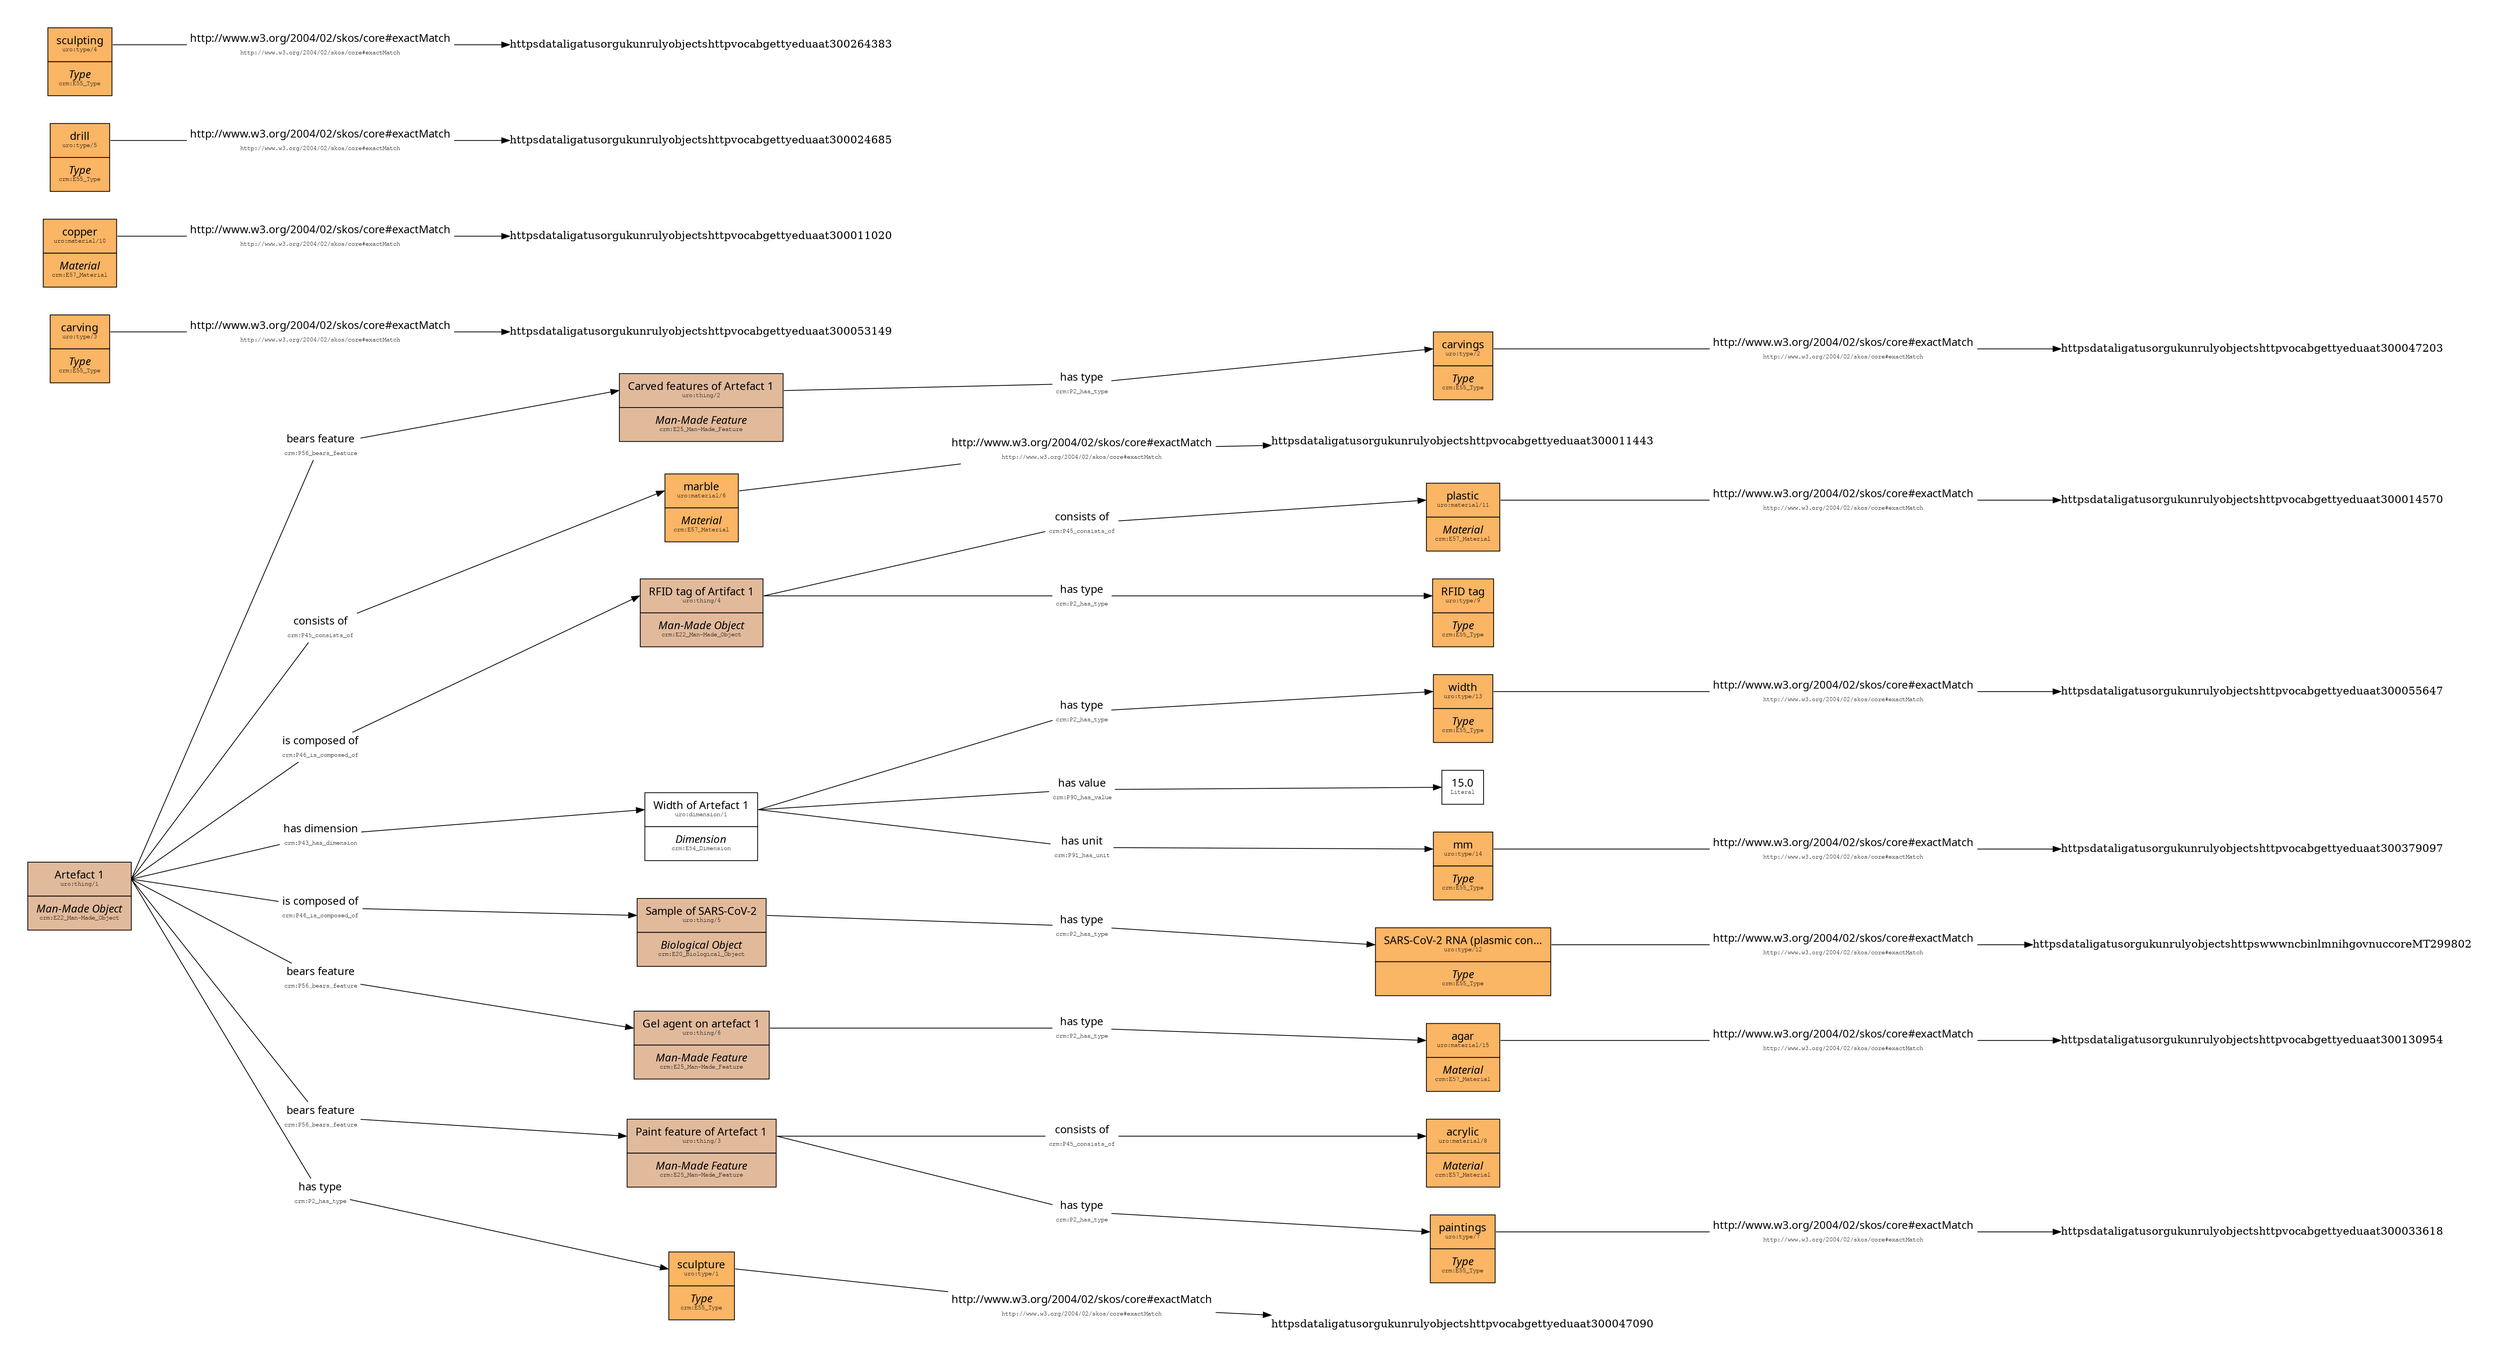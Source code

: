 // Unruly objects graph
digraph {
	nodesep=0.5 pad=0.5 rankdir=LR ranksep=1 splines=line
	node [margin=0 penwidth=3.0 shape=none]
	httpsdataligatusorgukunrulyobjectstype13 [label=<<TABLE BORDER="0" CELLBORDER="1" CELLSPACING="0">                    <TR><TD PORT="instance" CELLPADDING="10" bgcolor="#FAB565"><FONT FACE="Ubuntu">width</FONT><BR /><FONT FACE="FreeMono" POINT-SIZE="8">uro:type/13</FONT></TD></TR>                    <TR><TD PORT="class" CELLPADDING="10" bgcolor="#FAB565"><FONT FACE="Ubuntu"><I>Type</I></FONT><BR /><FONT FACE="FreeMono" POINT-SIZE="8">crm:E55_Type</FONT></TD></TR>                    </TABLE>>]
	"httpsdataligatusorgukunrulyobjectstype3httpwwww3org200402skoscore#exactMatchhttpsdataligatusorgukunrulyobjectshttpvocabgettyeduaat300053149" [label=<<TABLE BORDER="0" CELLBORDER="0"><TR><TD BGCOLOR = "white"><FONT FACE="Ubuntu">http://www.w3.org/2004/02/skos/core#exactMatch</FONT></TD></TR><TR><TD BGCOLOR = "white"><FONT FACE="FreeMono" POINT-SIZE="8">http://www.w3.org/2004/02/skos/core#exactMatch</FONT></TD></TR></TABLE>>]
	httpsdataligatusorgukunrulyobjectstype3:instance:e -> "httpsdataligatusorgukunrulyobjectstype3httpwwww3org200402skoscore#exactMatchhttpsdataligatusorgukunrulyobjectshttpvocabgettyeduaat300053149" [arrowhead=none]
	"httpsdataligatusorgukunrulyobjectstype3httpwwww3org200402skoscore#exactMatchhttpsdataligatusorgukunrulyobjectshttpvocabgettyeduaat300053149" -> httpsdataligatusorgukunrulyobjectshttpvocabgettyeduaat300053149:instance:w
	httpsdataligatusorgukunrulyobjectstype7 [label=<<TABLE BORDER="0" CELLBORDER="1" CELLSPACING="0">                    <TR><TD PORT="instance" CELLPADDING="10" bgcolor="#FAB565"><FONT FACE="Ubuntu">paintings</FONT><BR /><FONT FACE="FreeMono" POINT-SIZE="8">uro:type/7</FONT></TD></TR>                    <TR><TD PORT="class" CELLPADDING="10" bgcolor="#FAB565"><FONT FACE="Ubuntu"><I>Type</I></FONT><BR /><FONT FACE="FreeMono" POINT-SIZE="8">crm:E55_Type</FONT></TD></TR>                    </TABLE>>]
	"httpsdataligatusorgukunrulyobjectstype14httpwwww3org200402skoscore#exactMatchhttpsdataligatusorgukunrulyobjectshttpvocabgettyeduaat300379097" [label=<<TABLE BORDER="0" CELLBORDER="0"><TR><TD BGCOLOR = "white"><FONT FACE="Ubuntu">http://www.w3.org/2004/02/skos/core#exactMatch</FONT></TD></TR><TR><TD BGCOLOR = "white"><FONT FACE="FreeMono" POINT-SIZE="8">http://www.w3.org/2004/02/skos/core#exactMatch</FONT></TD></TR></TABLE>>]
	httpsdataligatusorgukunrulyobjectstype14:instance:e -> "httpsdataligatusorgukunrulyobjectstype14httpwwww3org200402skoscore#exactMatchhttpsdataligatusorgukunrulyobjectshttpvocabgettyeduaat300379097" [arrowhead=none]
	"httpsdataligatusorgukunrulyobjectstype14httpwwww3org200402skoscore#exactMatchhttpsdataligatusorgukunrulyobjectshttpvocabgettyeduaat300379097" -> httpsdataligatusorgukunrulyobjectshttpvocabgettyeduaat300379097:instance:w
	httpsdataligatusorgukunrulyobjectsthing4 [label=<<TABLE BORDER="0" CELLBORDER="1" CELLSPACING="0">                    <TR><TD PORT="instance" CELLPADDING="10" bgcolor="#E1BA9C"><FONT FACE="Ubuntu">RFID tag of Artifact 1</FONT><BR /><FONT FACE="FreeMono" POINT-SIZE="8">uro:thing/4</FONT></TD></TR>                    <TR><TD PORT="class" CELLPADDING="10" bgcolor="#E1BA9C"><FONT FACE="Ubuntu"><I>Man-Made Object</I></FONT><BR /><FONT FACE="FreeMono" POINT-SIZE="8">crm:E22_Man-Made_Object</FONT></TD></TR>                    </TABLE>>]
	httpsdataligatusorgukunrulyobjectstype14 [label=<<TABLE BORDER="0" CELLBORDER="1" CELLSPACING="0">                    <TR><TD PORT="instance" CELLPADDING="10" bgcolor="#FAB565"><FONT FACE="Ubuntu">mm</FONT><BR /><FONT FACE="FreeMono" POINT-SIZE="8">uro:type/14</FONT></TD></TR>                    <TR><TD PORT="class" CELLPADDING="10" bgcolor="#FAB565"><FONT FACE="Ubuntu"><I>Type</I></FONT><BR /><FONT FACE="FreeMono" POINT-SIZE="8">crm:E55_Type</FONT></TD></TR>                    </TABLE>>]
	httpsdataligatusorgukunrulyobjectsdimension1httpwwwcidoccrmorgcidoccrmP2_has_typehttpsdataligatusorgukunrulyobjectstype13 [label=<<TABLE BORDER="0" CELLBORDER="0"><TR><TD BGCOLOR = "white"><FONT FACE="Ubuntu">has type</FONT></TD></TR><TR><TD BGCOLOR = "white"><FONT FACE="FreeMono" POINT-SIZE="8">crm:P2_has_type</FONT></TD></TR></TABLE>>]
	httpsdataligatusorgukunrulyobjectsdimension1:instance:e -> httpsdataligatusorgukunrulyobjectsdimension1httpwwwcidoccrmorgcidoccrmP2_has_typehttpsdataligatusorgukunrulyobjectstype13 [arrowhead=none]
	httpsdataligatusorgukunrulyobjectsdimension1httpwwwcidoccrmorgcidoccrmP2_has_typehttpsdataligatusorgukunrulyobjectstype13 -> httpsdataligatusorgukunrulyobjectstype13:instance:w
	"httpsdataligatusorgukunrulyobjectsmaterial10httpwwww3org200402skoscore#exactMatchhttpsdataligatusorgukunrulyobjectshttpvocabgettyeduaat300011020" [label=<<TABLE BORDER="0" CELLBORDER="0"><TR><TD BGCOLOR = "white"><FONT FACE="Ubuntu">http://www.w3.org/2004/02/skos/core#exactMatch</FONT></TD></TR><TR><TD BGCOLOR = "white"><FONT FACE="FreeMono" POINT-SIZE="8">http://www.w3.org/2004/02/skos/core#exactMatch</FONT></TD></TR></TABLE>>]
	httpsdataligatusorgukunrulyobjectsmaterial10:instance:e -> "httpsdataligatusorgukunrulyobjectsmaterial10httpwwww3org200402skoscore#exactMatchhttpsdataligatusorgukunrulyobjectshttpvocabgettyeduaat300011020" [arrowhead=none]
	"httpsdataligatusorgukunrulyobjectsmaterial10httpwwww3org200402skoscore#exactMatchhttpsdataligatusorgukunrulyobjectshttpvocabgettyeduaat300011020" -> httpsdataligatusorgukunrulyobjectshttpvocabgettyeduaat300011020:instance:w
	httpsdataligatusorgukunrulyobjectstype2 [label=<<TABLE BORDER="0" CELLBORDER="1" CELLSPACING="0">                    <TR><TD PORT="instance" CELLPADDING="10" bgcolor="#FAB565"><FONT FACE="Ubuntu">carvings</FONT><BR /><FONT FACE="FreeMono" POINT-SIZE="8">uro:type/2</FONT></TD></TR>                    <TR><TD PORT="class" CELLPADDING="10" bgcolor="#FAB565"><FONT FACE="Ubuntu"><I>Type</I></FONT><BR /><FONT FACE="FreeMono" POINT-SIZE="8">crm:E55_Type</FONT></TD></TR>                    </TABLE>>]
	"httpsdataligatusorgukunrulyobjectstype7httpwwww3org200402skoscore#exactMatchhttpsdataligatusorgukunrulyobjectshttpvocabgettyeduaat300033618" [label=<<TABLE BORDER="0" CELLBORDER="0"><TR><TD BGCOLOR = "white"><FONT FACE="Ubuntu">http://www.w3.org/2004/02/skos/core#exactMatch</FONT></TD></TR><TR><TD BGCOLOR = "white"><FONT FACE="FreeMono" POINT-SIZE="8">http://www.w3.org/2004/02/skos/core#exactMatch</FONT></TD></TR></TABLE>>]
	httpsdataligatusorgukunrulyobjectstype7:instance:e -> "httpsdataligatusorgukunrulyobjectstype7httpwwww3org200402skoscore#exactMatchhttpsdataligatusorgukunrulyobjectshttpvocabgettyeduaat300033618" [arrowhead=none]
	"httpsdataligatusorgukunrulyobjectstype7httpwwww3org200402skoscore#exactMatchhttpsdataligatusorgukunrulyobjectshttpvocabgettyeduaat300033618" -> httpsdataligatusorgukunrulyobjectshttpvocabgettyeduaat300033618:instance:w
	httpsdataligatusorgukunrulyobjectsmaterial8 [label=<<TABLE BORDER="0" CELLBORDER="1" CELLSPACING="0">                    <TR><TD PORT="instance" CELLPADDING="10" bgcolor="#FAB565"><FONT FACE="Ubuntu">acrylic</FONT><BR /><FONT FACE="FreeMono" POINT-SIZE="8">uro:material/8</FONT></TD></TR>                    <TR><TD PORT="class" CELLPADDING="10" bgcolor="#FAB565"><FONT FACE="Ubuntu"><I>Material</I></FONT><BR /><FONT FACE="FreeMono" POINT-SIZE="8">crm:E57_Material</FONT></TD></TR>                    </TABLE>>]
	httpsdataligatusorgukunrulyobjectsthing6httpwwwcidoccrmorgcidoccrmP2_has_typehttpsdataligatusorgukunrulyobjectsmaterial15 [label=<<TABLE BORDER="0" CELLBORDER="0"><TR><TD BGCOLOR = "white"><FONT FACE="Ubuntu">has type</FONT></TD></TR><TR><TD BGCOLOR = "white"><FONT FACE="FreeMono" POINT-SIZE="8">crm:P2_has_type</FONT></TD></TR></TABLE>>]
	httpsdataligatusorgukunrulyobjectsthing6:instance:e -> httpsdataligatusorgukunrulyobjectsthing6httpwwwcidoccrmorgcidoccrmP2_has_typehttpsdataligatusorgukunrulyobjectsmaterial15 [arrowhead=none]
	httpsdataligatusorgukunrulyobjectsthing6httpwwwcidoccrmorgcidoccrmP2_has_typehttpsdataligatusorgukunrulyobjectsmaterial15 -> httpsdataligatusorgukunrulyobjectsmaterial15:instance:w
	httpsdataligatusorgukunrulyobjectsthing3httpwwwcidoccrmorgcidoccrmP45_consists_ofhttpsdataligatusorgukunrulyobjectsmaterial8 [label=<<TABLE BORDER="0" CELLBORDER="0"><TR><TD BGCOLOR = "white"><FONT FACE="Ubuntu">consists of</FONT></TD></TR><TR><TD BGCOLOR = "white"><FONT FACE="FreeMono" POINT-SIZE="8">crm:P45_consists_of</FONT></TD></TR></TABLE>>]
	httpsdataligatusorgukunrulyobjectsthing3:instance:e -> httpsdataligatusorgukunrulyobjectsthing3httpwwwcidoccrmorgcidoccrmP45_consists_ofhttpsdataligatusorgukunrulyobjectsmaterial8 [arrowhead=none]
	httpsdataligatusorgukunrulyobjectsthing3httpwwwcidoccrmorgcidoccrmP45_consists_ofhttpsdataligatusorgukunrulyobjectsmaterial8 -> httpsdataligatusorgukunrulyobjectsmaterial8:instance:w
	"httpsdataligatusorgukunrulyobjectstype12httpwwww3org200402skoscore#exactMatchhttpsdataligatusorgukunrulyobjectshttpswwwncbinlmnihgovnuccoreMT299802" [label=<<TABLE BORDER="0" CELLBORDER="0"><TR><TD BGCOLOR = "white"><FONT FACE="Ubuntu">http://www.w3.org/2004/02/skos/core#exactMatch</FONT></TD></TR><TR><TD BGCOLOR = "white"><FONT FACE="FreeMono" POINT-SIZE="8">http://www.w3.org/2004/02/skos/core#exactMatch</FONT></TD></TR></TABLE>>]
	httpsdataligatusorgukunrulyobjectstype12:instance:e -> "httpsdataligatusorgukunrulyobjectstype12httpwwww3org200402skoscore#exactMatchhttpsdataligatusorgukunrulyobjectshttpswwwncbinlmnihgovnuccoreMT299802" [arrowhead=none]
	"httpsdataligatusorgukunrulyobjectstype12httpwwww3org200402skoscore#exactMatchhttpsdataligatusorgukunrulyobjectshttpswwwncbinlmnihgovnuccoreMT299802" -> httpsdataligatusorgukunrulyobjectshttpswwwncbinlmnihgovnuccoreMT299802:instance:w
	httpsdataligatusorgukunrulyobjectsthing3 [label=<<TABLE BORDER="0" CELLBORDER="1" CELLSPACING="0">                    <TR><TD PORT="instance" CELLPADDING="10" bgcolor="#E1BA9C"><FONT FACE="Ubuntu">Paint feature of Artefact 1</FONT><BR /><FONT FACE="FreeMono" POINT-SIZE="8">uro:thing/3</FONT></TD></TR>                    <TR><TD PORT="class" CELLPADDING="10" bgcolor="#E1BA9C"><FONT FACE="Ubuntu"><I>Man-Made Feature</I></FONT><BR /><FONT FACE="FreeMono" POINT-SIZE="8">crm:E25_Man-Made_Feature</FONT></TD></TR>                    </TABLE>>]
	httpsdataligatusorgukunrulyobjectsthing1httpwwwcidoccrmorgcidoccrmP56_bears_featurehttpsdataligatusorgukunrulyobjectsthing2 [label=<<TABLE BORDER="0" CELLBORDER="0"><TR><TD BGCOLOR = "white"><FONT FACE="Ubuntu">bears feature</FONT></TD></TR><TR><TD BGCOLOR = "white"><FONT FACE="FreeMono" POINT-SIZE="8">crm:P56_bears_feature</FONT></TD></TR></TABLE>>]
	httpsdataligatusorgukunrulyobjectsthing1:instance:e -> httpsdataligatusorgukunrulyobjectsthing1httpwwwcidoccrmorgcidoccrmP56_bears_featurehttpsdataligatusorgukunrulyobjectsthing2 [arrowhead=none]
	httpsdataligatusorgukunrulyobjectsthing1httpwwwcidoccrmorgcidoccrmP56_bears_featurehttpsdataligatusorgukunrulyobjectsthing2 -> httpsdataligatusorgukunrulyobjectsthing2:instance:w
	httpsdataligatusorgukunrulyobjectsmaterial11 [label=<<TABLE BORDER="0" CELLBORDER="1" CELLSPACING="0">                    <TR><TD PORT="instance" CELLPADDING="10" bgcolor="#FAB565"><FONT FACE="Ubuntu">plastic</FONT><BR /><FONT FACE="FreeMono" POINT-SIZE="8">uro:material/11</FONT></TD></TR>                    <TR><TD PORT="class" CELLPADDING="10" bgcolor="#FAB565"><FONT FACE="Ubuntu"><I>Material</I></FONT><BR /><FONT FACE="FreeMono" POINT-SIZE="8">crm:E57_Material</FONT></TD></TR>                    </TABLE>>]
	"httpsdataligatusorgukunrulyobjectstype5httpwwww3org200402skoscore#exactMatchhttpsdataligatusorgukunrulyobjectshttpvocabgettyeduaat300024685" [label=<<TABLE BORDER="0" CELLBORDER="0"><TR><TD BGCOLOR = "white"><FONT FACE="Ubuntu">http://www.w3.org/2004/02/skos/core#exactMatch</FONT></TD></TR><TR><TD BGCOLOR = "white"><FONT FACE="FreeMono" POINT-SIZE="8">http://www.w3.org/2004/02/skos/core#exactMatch</FONT></TD></TR></TABLE>>]
	httpsdataligatusorgukunrulyobjectstype5:instance:e -> "httpsdataligatusorgukunrulyobjectstype5httpwwww3org200402skoscore#exactMatchhttpsdataligatusorgukunrulyobjectshttpvocabgettyeduaat300024685" [arrowhead=none]
	"httpsdataligatusorgukunrulyobjectstype5httpwwww3org200402skoscore#exactMatchhttpsdataligatusorgukunrulyobjectshttpvocabgettyeduaat300024685" -> httpsdataligatusorgukunrulyobjectshttpvocabgettyeduaat300024685:instance:w
	httpsdataligatusorgukunrulyobjectsmaterial10 [label=<<TABLE BORDER="0" CELLBORDER="1" CELLSPACING="0">                    <TR><TD PORT="instance" CELLPADDING="10" bgcolor="#FAB565"><FONT FACE="Ubuntu">copper</FONT><BR /><FONT FACE="FreeMono" POINT-SIZE="8">uro:material/10</FONT></TD></TR>                    <TR><TD PORT="class" CELLPADDING="10" bgcolor="#FAB565"><FONT FACE="Ubuntu"><I>Material</I></FONT><BR /><FONT FACE="FreeMono" POINT-SIZE="8">crm:E57_Material</FONT></TD></TR>                    </TABLE>>]
	b501576cfdc0420c8cf424dc15fe6be6 [label=<<TABLE BORDER="0" CELLBORDER="1" CELLSPACING="0">                        <TR><TD PORT="instance" CELLPADDING="10" bgcolor="white"><FONT FACE="Ubuntu">15.0</FONT><BR /><FONT FACE="FreeMono" POINT-SIZE="8">Literal</FONT></TD></TR>                        </TABLE>>]
	httpsdataligatusorgukunrulyobjectsdimension1httpwwwcidoccrmorgcidoccrmP90_has_valueb501576cfdc0420c8cf424dc15fe6be6 [label=<<TABLE BORDER="0" CELLBORDER="0"><TR><TD BGCOLOR = "white"><FONT FACE="Ubuntu">has value</FONT></TD></TR><TR><TD BGCOLOR = "white"><FONT FACE="FreeMono" POINT-SIZE="8">crm:P90_has_value</FONT></TD></TR></TABLE>>]
	httpsdataligatusorgukunrulyobjectsdimension1:instance:e -> httpsdataligatusorgukunrulyobjectsdimension1httpwwwcidoccrmorgcidoccrmP90_has_valueb501576cfdc0420c8cf424dc15fe6be6 [arrowhead=none]
	httpsdataligatusorgukunrulyobjectsdimension1httpwwwcidoccrmorgcidoccrmP90_has_valueb501576cfdc0420c8cf424dc15fe6be6 -> b501576cfdc0420c8cf424dc15fe6be6:instance:w
	httpsdataligatusorgukunrulyobjectsthing5 [label=<<TABLE BORDER="0" CELLBORDER="1" CELLSPACING="0">                    <TR><TD PORT="instance" CELLPADDING="10" bgcolor="#E1BA9C"><FONT FACE="Ubuntu">Sample of SARS-CoV-2</FONT><BR /><FONT FACE="FreeMono" POINT-SIZE="8">uro:thing/5</FONT></TD></TR>                    <TR><TD PORT="class" CELLPADDING="10" bgcolor="#E1BA9C"><FONT FACE="Ubuntu"><I>Biological Object</I></FONT><BR /><FONT FACE="FreeMono" POINT-SIZE="8">crm:E20_Biological_Object</FONT></TD></TR>                    </TABLE>>]
	httpsdataligatusorgukunrulyobjectsthing1httpwwwcidoccrmorgcidoccrmP45_consists_ofhttpsdataligatusorgukunrulyobjectsmaterial6 [label=<<TABLE BORDER="0" CELLBORDER="0"><TR><TD BGCOLOR = "white"><FONT FACE="Ubuntu">consists of</FONT></TD></TR><TR><TD BGCOLOR = "white"><FONT FACE="FreeMono" POINT-SIZE="8">crm:P45_consists_of</FONT></TD></TR></TABLE>>]
	httpsdataligatusorgukunrulyobjectsthing1:instance:e -> httpsdataligatusorgukunrulyobjectsthing1httpwwwcidoccrmorgcidoccrmP45_consists_ofhttpsdataligatusorgukunrulyobjectsmaterial6 [arrowhead=none]
	httpsdataligatusorgukunrulyobjectsthing1httpwwwcidoccrmorgcidoccrmP45_consists_ofhttpsdataligatusorgukunrulyobjectsmaterial6 -> httpsdataligatusorgukunrulyobjectsmaterial6:instance:w
	httpsdataligatusorgukunrulyobjectsmaterial6 [label=<<TABLE BORDER="0" CELLBORDER="1" CELLSPACING="0">                    <TR><TD PORT="instance" CELLPADDING="10" bgcolor="#FAB565"><FONT FACE="Ubuntu">marble</FONT><BR /><FONT FACE="FreeMono" POINT-SIZE="8">uro:material/6</FONT></TD></TR>                    <TR><TD PORT="class" CELLPADDING="10" bgcolor="#FAB565"><FONT FACE="Ubuntu"><I>Material</I></FONT><BR /><FONT FACE="FreeMono" POINT-SIZE="8">crm:E57_Material</FONT></TD></TR>                    </TABLE>>]
	httpsdataligatusorgukunrulyobjectsthing4httpwwwcidoccrmorgcidoccrmP45_consists_ofhttpsdataligatusorgukunrulyobjectsmaterial11 [label=<<TABLE BORDER="0" CELLBORDER="0"><TR><TD BGCOLOR = "white"><FONT FACE="Ubuntu">consists of</FONT></TD></TR><TR><TD BGCOLOR = "white"><FONT FACE="FreeMono" POINT-SIZE="8">crm:P45_consists_of</FONT></TD></TR></TABLE>>]
	httpsdataligatusorgukunrulyobjectsthing4:instance:e -> httpsdataligatusorgukunrulyobjectsthing4httpwwwcidoccrmorgcidoccrmP45_consists_ofhttpsdataligatusorgukunrulyobjectsmaterial11 [arrowhead=none]
	httpsdataligatusorgukunrulyobjectsthing4httpwwwcidoccrmorgcidoccrmP45_consists_ofhttpsdataligatusorgukunrulyobjectsmaterial11 -> httpsdataligatusorgukunrulyobjectsmaterial11:instance:w
	httpsdataligatusorgukunrulyobjectstype1 [label=<<TABLE BORDER="0" CELLBORDER="1" CELLSPACING="0">                    <TR><TD PORT="instance" CELLPADDING="10" bgcolor="#FAB565"><FONT FACE="Ubuntu">sculpture</FONT><BR /><FONT FACE="FreeMono" POINT-SIZE="8">uro:type/1</FONT></TD></TR>                    <TR><TD PORT="class" CELLPADDING="10" bgcolor="#FAB565"><FONT FACE="Ubuntu"><I>Type</I></FONT><BR /><FONT FACE="FreeMono" POINT-SIZE="8">crm:E55_Type</FONT></TD></TR>                    </TABLE>>]
	httpsdataligatusorgukunrulyobjectsthing3httpwwwcidoccrmorgcidoccrmP2_has_typehttpsdataligatusorgukunrulyobjectstype7 [label=<<TABLE BORDER="0" CELLBORDER="0"><TR><TD BGCOLOR = "white"><FONT FACE="Ubuntu">has type</FONT></TD></TR><TR><TD BGCOLOR = "white"><FONT FACE="FreeMono" POINT-SIZE="8">crm:P2_has_type</FONT></TD></TR></TABLE>>]
	httpsdataligatusorgukunrulyobjectsthing3:instance:e -> httpsdataligatusorgukunrulyobjectsthing3httpwwwcidoccrmorgcidoccrmP2_has_typehttpsdataligatusorgukunrulyobjectstype7 [arrowhead=none]
	httpsdataligatusorgukunrulyobjectsthing3httpwwwcidoccrmorgcidoccrmP2_has_typehttpsdataligatusorgukunrulyobjectstype7 -> httpsdataligatusorgukunrulyobjectstype7:instance:w
	httpsdataligatusorgukunrulyobjectsthing1httpwwwcidoccrmorgcidoccrmP46_is_composed_ofhttpsdataligatusorgukunrulyobjectsthing4 [label=<<TABLE BORDER="0" CELLBORDER="0"><TR><TD BGCOLOR = "white"><FONT FACE="Ubuntu">is composed of</FONT></TD></TR><TR><TD BGCOLOR = "white"><FONT FACE="FreeMono" POINT-SIZE="8">crm:P46_is_composed_of</FONT></TD></TR></TABLE>>]
	httpsdataligatusorgukunrulyobjectsthing1:instance:e -> httpsdataligatusorgukunrulyobjectsthing1httpwwwcidoccrmorgcidoccrmP46_is_composed_ofhttpsdataligatusorgukunrulyobjectsthing4 [arrowhead=none]
	httpsdataligatusorgukunrulyobjectsthing1httpwwwcidoccrmorgcidoccrmP46_is_composed_ofhttpsdataligatusorgukunrulyobjectsthing4 -> httpsdataligatusorgukunrulyobjectsthing4:instance:w
	"httpsdataligatusorgukunrulyobjectstype4httpwwww3org200402skoscore#exactMatchhttpsdataligatusorgukunrulyobjectshttpvocabgettyeduaat300264383" [label=<<TABLE BORDER="0" CELLBORDER="0"><TR><TD BGCOLOR = "white"><FONT FACE="Ubuntu">http://www.w3.org/2004/02/skos/core#exactMatch</FONT></TD></TR><TR><TD BGCOLOR = "white"><FONT FACE="FreeMono" POINT-SIZE="8">http://www.w3.org/2004/02/skos/core#exactMatch</FONT></TD></TR></TABLE>>]
	httpsdataligatusorgukunrulyobjectstype4:instance:e -> "httpsdataligatusorgukunrulyobjectstype4httpwwww3org200402skoscore#exactMatchhttpsdataligatusorgukunrulyobjectshttpvocabgettyeduaat300264383" [arrowhead=none]
	"httpsdataligatusorgukunrulyobjectstype4httpwwww3org200402skoscore#exactMatchhttpsdataligatusorgukunrulyobjectshttpvocabgettyeduaat300264383" -> httpsdataligatusorgukunrulyobjectshttpvocabgettyeduaat300264383:instance:w
	"httpsdataligatusorgukunrulyobjectstype13httpwwww3org200402skoscore#exactMatchhttpsdataligatusorgukunrulyobjectshttpvocabgettyeduaat300055647" [label=<<TABLE BORDER="0" CELLBORDER="0"><TR><TD BGCOLOR = "white"><FONT FACE="Ubuntu">http://www.w3.org/2004/02/skos/core#exactMatch</FONT></TD></TR><TR><TD BGCOLOR = "white"><FONT FACE="FreeMono" POINT-SIZE="8">http://www.w3.org/2004/02/skos/core#exactMatch</FONT></TD></TR></TABLE>>]
	httpsdataligatusorgukunrulyobjectstype13:instance:e -> "httpsdataligatusorgukunrulyobjectstype13httpwwww3org200402skoscore#exactMatchhttpsdataligatusorgukunrulyobjectshttpvocabgettyeduaat300055647" [arrowhead=none]
	"httpsdataligatusorgukunrulyobjectstype13httpwwww3org200402skoscore#exactMatchhttpsdataligatusorgukunrulyobjectshttpvocabgettyeduaat300055647" -> httpsdataligatusorgukunrulyobjectshttpvocabgettyeduaat300055647:instance:w
	httpsdataligatusorgukunrulyobjectsdimension1 [label=<<TABLE BORDER="0" CELLBORDER="1" CELLSPACING="0">                    <TR><TD PORT="instance" CELLPADDING="10" bgcolor="#ffffff"><FONT FACE="Ubuntu">Width of Artefact 1</FONT><BR /><FONT FACE="FreeMono" POINT-SIZE="8">uro:dimension/1</FONT></TD></TR>                    <TR><TD PORT="class" CELLPADDING="10" bgcolor="#ffffff"><FONT FACE="Ubuntu"><I>Dimension</I></FONT><BR /><FONT FACE="FreeMono" POINT-SIZE="8">crm:E54_Dimension</FONT></TD></TR>                    </TABLE>>]
	httpsdataligatusorgukunrulyobjectsthing4httpwwwcidoccrmorgcidoccrmP2_has_typehttpsdataligatusorgukunrulyobjectstype9 [label=<<TABLE BORDER="0" CELLBORDER="0"><TR><TD BGCOLOR = "white"><FONT FACE="Ubuntu">has type</FONT></TD></TR><TR><TD BGCOLOR = "white"><FONT FACE="FreeMono" POINT-SIZE="8">crm:P2_has_type</FONT></TD></TR></TABLE>>]
	httpsdataligatusorgukunrulyobjectsthing4:instance:e -> httpsdataligatusorgukunrulyobjectsthing4httpwwwcidoccrmorgcidoccrmP2_has_typehttpsdataligatusorgukunrulyobjectstype9 [arrowhead=none]
	httpsdataligatusorgukunrulyobjectsthing4httpwwwcidoccrmorgcidoccrmP2_has_typehttpsdataligatusorgukunrulyobjectstype9 -> httpsdataligatusorgukunrulyobjectstype9:instance:w
	httpsdataligatusorgukunrulyobjectstype9 [label=<<TABLE BORDER="0" CELLBORDER="1" CELLSPACING="0">                    <TR><TD PORT="instance" CELLPADDING="10" bgcolor="#FAB565"><FONT FACE="Ubuntu">RFID tag</FONT><BR /><FONT FACE="FreeMono" POINT-SIZE="8">uro:type/9</FONT></TD></TR>                    <TR><TD PORT="class" CELLPADDING="10" bgcolor="#FAB565"><FONT FACE="Ubuntu"><I>Type</I></FONT><BR /><FONT FACE="FreeMono" POINT-SIZE="8">crm:E55_Type</FONT></TD></TR>                    </TABLE>>]
	httpsdataligatusorgukunrulyobjectsthing1httpwwwcidoccrmorgcidoccrmP43_has_dimensionhttpsdataligatusorgukunrulyobjectsdimension1 [label=<<TABLE BORDER="0" CELLBORDER="0"><TR><TD BGCOLOR = "white"><FONT FACE="Ubuntu">has dimension</FONT></TD></TR><TR><TD BGCOLOR = "white"><FONT FACE="FreeMono" POINT-SIZE="8">crm:P43_has_dimension</FONT></TD></TR></TABLE>>]
	httpsdataligatusorgukunrulyobjectsthing1:instance:e -> httpsdataligatusorgukunrulyobjectsthing1httpwwwcidoccrmorgcidoccrmP43_has_dimensionhttpsdataligatusorgukunrulyobjectsdimension1 [arrowhead=none]
	httpsdataligatusorgukunrulyobjectsthing1httpwwwcidoccrmorgcidoccrmP43_has_dimensionhttpsdataligatusorgukunrulyobjectsdimension1 -> httpsdataligatusorgukunrulyobjectsdimension1:instance:w
	httpsdataligatusorgukunrulyobjectsthing2 [label=<<TABLE BORDER="0" CELLBORDER="1" CELLSPACING="0">                    <TR><TD PORT="instance" CELLPADDING="10" bgcolor="#E1BA9C"><FONT FACE="Ubuntu">Carved features of Artefact 1</FONT><BR /><FONT FACE="FreeMono" POINT-SIZE="8">uro:thing/2</FONT></TD></TR>                    <TR><TD PORT="class" CELLPADDING="10" bgcolor="#E1BA9C"><FONT FACE="Ubuntu"><I>Man-Made Feature</I></FONT><BR /><FONT FACE="FreeMono" POINT-SIZE="8">crm:E25_Man-Made_Feature</FONT></TD></TR>                    </TABLE>>]
	httpsdataligatusorgukunrulyobjectsmaterial15 [label=<<TABLE BORDER="0" CELLBORDER="1" CELLSPACING="0">                    <TR><TD PORT="instance" CELLPADDING="10" bgcolor="#FAB565"><FONT FACE="Ubuntu">agar</FONT><BR /><FONT FACE="FreeMono" POINT-SIZE="8">uro:material/15</FONT></TD></TR>                    <TR><TD PORT="class" CELLPADDING="10" bgcolor="#FAB565"><FONT FACE="Ubuntu"><I>Material</I></FONT><BR /><FONT FACE="FreeMono" POINT-SIZE="8">crm:E57_Material</FONT></TD></TR>                    </TABLE>>]
	httpsdataligatusorgukunrulyobjectsdimension1httpwwwcidoccrmorgcidoccrmP91_has_unithttpsdataligatusorgukunrulyobjectstype14 [label=<<TABLE BORDER="0" CELLBORDER="0"><TR><TD BGCOLOR = "white"><FONT FACE="Ubuntu">has unit</FONT></TD></TR><TR><TD BGCOLOR = "white"><FONT FACE="FreeMono" POINT-SIZE="8">crm:P91_has_unit</FONT></TD></TR></TABLE>>]
	httpsdataligatusorgukunrulyobjectsdimension1:instance:e -> httpsdataligatusorgukunrulyobjectsdimension1httpwwwcidoccrmorgcidoccrmP91_has_unithttpsdataligatusorgukunrulyobjectstype14 [arrowhead=none]
	httpsdataligatusorgukunrulyobjectsdimension1httpwwwcidoccrmorgcidoccrmP91_has_unithttpsdataligatusorgukunrulyobjectstype14 -> httpsdataligatusorgukunrulyobjectstype14:instance:w
	httpsdataligatusorgukunrulyobjectsthing1httpwwwcidoccrmorgcidoccrmP46_is_composed_ofhttpsdataligatusorgukunrulyobjectsthing5 [label=<<TABLE BORDER="0" CELLBORDER="0"><TR><TD BGCOLOR = "white"><FONT FACE="Ubuntu">is composed of</FONT></TD></TR><TR><TD BGCOLOR = "white"><FONT FACE="FreeMono" POINT-SIZE="8">crm:P46_is_composed_of</FONT></TD></TR></TABLE>>]
	httpsdataligatusorgukunrulyobjectsthing1:instance:e -> httpsdataligatusorgukunrulyobjectsthing1httpwwwcidoccrmorgcidoccrmP46_is_composed_ofhttpsdataligatusorgukunrulyobjectsthing5 [arrowhead=none]
	httpsdataligatusorgukunrulyobjectsthing1httpwwwcidoccrmorgcidoccrmP46_is_composed_ofhttpsdataligatusorgukunrulyobjectsthing5 -> httpsdataligatusorgukunrulyobjectsthing5:instance:w
	httpsdataligatusorgukunrulyobjectsthing2httpwwwcidoccrmorgcidoccrmP2_has_typehttpsdataligatusorgukunrulyobjectstype2 [label=<<TABLE BORDER="0" CELLBORDER="0"><TR><TD BGCOLOR = "white"><FONT FACE="Ubuntu">has type</FONT></TD></TR><TR><TD BGCOLOR = "white"><FONT FACE="FreeMono" POINT-SIZE="8">crm:P2_has_type</FONT></TD></TR></TABLE>>]
	httpsdataligatusorgukunrulyobjectsthing2:instance:e -> httpsdataligatusorgukunrulyobjectsthing2httpwwwcidoccrmorgcidoccrmP2_has_typehttpsdataligatusorgukunrulyobjectstype2 [arrowhead=none]
	httpsdataligatusorgukunrulyobjectsthing2httpwwwcidoccrmorgcidoccrmP2_has_typehttpsdataligatusorgukunrulyobjectstype2 -> httpsdataligatusorgukunrulyobjectstype2:instance:w
	httpsdataligatusorgukunrulyobjectsthing1httpwwwcidoccrmorgcidoccrmP56_bears_featurehttpsdataligatusorgukunrulyobjectsthing6 [label=<<TABLE BORDER="0" CELLBORDER="0"><TR><TD BGCOLOR = "white"><FONT FACE="Ubuntu">bears feature</FONT></TD></TR><TR><TD BGCOLOR = "white"><FONT FACE="FreeMono" POINT-SIZE="8">crm:P56_bears_feature</FONT></TD></TR></TABLE>>]
	httpsdataligatusorgukunrulyobjectsthing1:instance:e -> httpsdataligatusorgukunrulyobjectsthing1httpwwwcidoccrmorgcidoccrmP56_bears_featurehttpsdataligatusorgukunrulyobjectsthing6 [arrowhead=none]
	httpsdataligatusorgukunrulyobjectsthing1httpwwwcidoccrmorgcidoccrmP56_bears_featurehttpsdataligatusorgukunrulyobjectsthing6 -> httpsdataligatusorgukunrulyobjectsthing6:instance:w
	"httpsdataligatusorgukunrulyobjectsmaterial6httpwwww3org200402skoscore#exactMatchhttpsdataligatusorgukunrulyobjectshttpvocabgettyeduaat300011443" [label=<<TABLE BORDER="0" CELLBORDER="0"><TR><TD BGCOLOR = "white"><FONT FACE="Ubuntu">http://www.w3.org/2004/02/skos/core#exactMatch</FONT></TD></TR><TR><TD BGCOLOR = "white"><FONT FACE="FreeMono" POINT-SIZE="8">http://www.w3.org/2004/02/skos/core#exactMatch</FONT></TD></TR></TABLE>>]
	httpsdataligatusorgukunrulyobjectsmaterial6:instance:e -> "httpsdataligatusorgukunrulyobjectsmaterial6httpwwww3org200402skoscore#exactMatchhttpsdataligatusorgukunrulyobjectshttpvocabgettyeduaat300011443" [arrowhead=none]
	"httpsdataligatusorgukunrulyobjectsmaterial6httpwwww3org200402skoscore#exactMatchhttpsdataligatusorgukunrulyobjectshttpvocabgettyeduaat300011443" -> httpsdataligatusorgukunrulyobjectshttpvocabgettyeduaat300011443:instance:w
	httpsdataligatusorgukunrulyobjectsthing5httpwwwcidoccrmorgcidoccrmP2_has_typehttpsdataligatusorgukunrulyobjectstype12 [label=<<TABLE BORDER="0" CELLBORDER="0"><TR><TD BGCOLOR = "white"><FONT FACE="Ubuntu">has type</FONT></TD></TR><TR><TD BGCOLOR = "white"><FONT FACE="FreeMono" POINT-SIZE="8">crm:P2_has_type</FONT></TD></TR></TABLE>>]
	httpsdataligatusorgukunrulyobjectsthing5:instance:e -> httpsdataligatusorgukunrulyobjectsthing5httpwwwcidoccrmorgcidoccrmP2_has_typehttpsdataligatusorgukunrulyobjectstype12 [arrowhead=none]
	httpsdataligatusorgukunrulyobjectsthing5httpwwwcidoccrmorgcidoccrmP2_has_typehttpsdataligatusorgukunrulyobjectstype12 -> httpsdataligatusorgukunrulyobjectstype12:instance:w
	httpsdataligatusorgukunrulyobjectsthing1 [label=<<TABLE BORDER="0" CELLBORDER="1" CELLSPACING="0">                    <TR><TD PORT="instance" CELLPADDING="10" bgcolor="#E1BA9C"><FONT FACE="Ubuntu">Artefact 1</FONT><BR /><FONT FACE="FreeMono" POINT-SIZE="8">uro:thing/1</FONT></TD></TR>                    <TR><TD PORT="class" CELLPADDING="10" bgcolor="#E1BA9C"><FONT FACE="Ubuntu"><I>Man-Made Object</I></FONT><BR /><FONT FACE="FreeMono" POINT-SIZE="8">crm:E22_Man-Made_Object</FONT></TD></TR>                    </TABLE>>]
	httpsdataligatusorgukunrulyobjectsthing6 [label=<<TABLE BORDER="0" CELLBORDER="1" CELLSPACING="0">                    <TR><TD PORT="instance" CELLPADDING="10" bgcolor="#E1BA9C"><FONT FACE="Ubuntu">Gel agent on artefact 1</FONT><BR /><FONT FACE="FreeMono" POINT-SIZE="8">uro:thing/6</FONT></TD></TR>                    <TR><TD PORT="class" CELLPADDING="10" bgcolor="#E1BA9C"><FONT FACE="Ubuntu"><I>Man-Made Feature</I></FONT><BR /><FONT FACE="FreeMono" POINT-SIZE="8">crm:E25_Man-Made_Feature</FONT></TD></TR>                    </TABLE>>]
	"httpsdataligatusorgukunrulyobjectstype2httpwwww3org200402skoscore#exactMatchhttpsdataligatusorgukunrulyobjectshttpvocabgettyeduaat300047203" [label=<<TABLE BORDER="0" CELLBORDER="0"><TR><TD BGCOLOR = "white"><FONT FACE="Ubuntu">http://www.w3.org/2004/02/skos/core#exactMatch</FONT></TD></TR><TR><TD BGCOLOR = "white"><FONT FACE="FreeMono" POINT-SIZE="8">http://www.w3.org/2004/02/skos/core#exactMatch</FONT></TD></TR></TABLE>>]
	httpsdataligatusorgukunrulyobjectstype2:instance:e -> "httpsdataligatusorgukunrulyobjectstype2httpwwww3org200402skoscore#exactMatchhttpsdataligatusorgukunrulyobjectshttpvocabgettyeduaat300047203" [arrowhead=none]
	"httpsdataligatusorgukunrulyobjectstype2httpwwww3org200402skoscore#exactMatchhttpsdataligatusorgukunrulyobjectshttpvocabgettyeduaat300047203" -> httpsdataligatusorgukunrulyobjectshttpvocabgettyeduaat300047203:instance:w
	httpsdataligatusorgukunrulyobjectsthing1httpwwwcidoccrmorgcidoccrmP56_bears_featurehttpsdataligatusorgukunrulyobjectsthing3 [label=<<TABLE BORDER="0" CELLBORDER="0"><TR><TD BGCOLOR = "white"><FONT FACE="Ubuntu">bears feature</FONT></TD></TR><TR><TD BGCOLOR = "white"><FONT FACE="FreeMono" POINT-SIZE="8">crm:P56_bears_feature</FONT></TD></TR></TABLE>>]
	httpsdataligatusorgukunrulyobjectsthing1:instance:e -> httpsdataligatusorgukunrulyobjectsthing1httpwwwcidoccrmorgcidoccrmP56_bears_featurehttpsdataligatusorgukunrulyobjectsthing3 [arrowhead=none]
	httpsdataligatusorgukunrulyobjectsthing1httpwwwcidoccrmorgcidoccrmP56_bears_featurehttpsdataligatusorgukunrulyobjectsthing3 -> httpsdataligatusorgukunrulyobjectsthing3:instance:w
	httpsdataligatusorgukunrulyobjectstype12 [label=<<TABLE BORDER="0" CELLBORDER="1" CELLSPACING="0">                    <TR><TD PORT="instance" CELLPADDING="10" bgcolor="#FAB565"><FONT FACE="Ubuntu">SARS-CoV-2 RNA (plasmic con...</FONT><BR /><FONT FACE="FreeMono" POINT-SIZE="8">uro:type/12</FONT></TD></TR>                    <TR><TD PORT="class" CELLPADDING="10" bgcolor="#FAB565"><FONT FACE="Ubuntu"><I>Type</I></FONT><BR /><FONT FACE="FreeMono" POINT-SIZE="8">crm:E55_Type</FONT></TD></TR>                    </TABLE>>]
	httpsdataligatusorgukunrulyobjectsthing1httpwwwcidoccrmorgcidoccrmP2_has_typehttpsdataligatusorgukunrulyobjectstype1 [label=<<TABLE BORDER="0" CELLBORDER="0"><TR><TD BGCOLOR = "white"><FONT FACE="Ubuntu">has type</FONT></TD></TR><TR><TD BGCOLOR = "white"><FONT FACE="FreeMono" POINT-SIZE="8">crm:P2_has_type</FONT></TD></TR></TABLE>>]
	httpsdataligatusorgukunrulyobjectsthing1:instance:e -> httpsdataligatusorgukunrulyobjectsthing1httpwwwcidoccrmorgcidoccrmP2_has_typehttpsdataligatusorgukunrulyobjectstype1 [arrowhead=none]
	httpsdataligatusorgukunrulyobjectsthing1httpwwwcidoccrmorgcidoccrmP2_has_typehttpsdataligatusorgukunrulyobjectstype1 -> httpsdataligatusorgukunrulyobjectstype1:instance:w
	httpsdataligatusorgukunrulyobjectstype3 [label=<<TABLE BORDER="0" CELLBORDER="1" CELLSPACING="0">                    <TR><TD PORT="instance" CELLPADDING="10" bgcolor="#FAB565"><FONT FACE="Ubuntu">carving</FONT><BR /><FONT FACE="FreeMono" POINT-SIZE="8">uro:type/3</FONT></TD></TR>                    <TR><TD PORT="class" CELLPADDING="10" bgcolor="#FAB565"><FONT FACE="Ubuntu"><I>Type</I></FONT><BR /><FONT FACE="FreeMono" POINT-SIZE="8">crm:E55_Type</FONT></TD></TR>                    </TABLE>>]
	httpsdataligatusorgukunrulyobjectstype5 [label=<<TABLE BORDER="0" CELLBORDER="1" CELLSPACING="0">                    <TR><TD PORT="instance" CELLPADDING="10" bgcolor="#FAB565"><FONT FACE="Ubuntu">drill</FONT><BR /><FONT FACE="FreeMono" POINT-SIZE="8">uro:type/5</FONT></TD></TR>                    <TR><TD PORT="class" CELLPADDING="10" bgcolor="#FAB565"><FONT FACE="Ubuntu"><I>Type</I></FONT><BR /><FONT FACE="FreeMono" POINT-SIZE="8">crm:E55_Type</FONT></TD></TR>                    </TABLE>>]
	"httpsdataligatusorgukunrulyobjectsmaterial15httpwwww3org200402skoscore#exactMatchhttpsdataligatusorgukunrulyobjectshttpvocabgettyeduaat300130954" [label=<<TABLE BORDER="0" CELLBORDER="0"><TR><TD BGCOLOR = "white"><FONT FACE="Ubuntu">http://www.w3.org/2004/02/skos/core#exactMatch</FONT></TD></TR><TR><TD BGCOLOR = "white"><FONT FACE="FreeMono" POINT-SIZE="8">http://www.w3.org/2004/02/skos/core#exactMatch</FONT></TD></TR></TABLE>>]
	httpsdataligatusorgukunrulyobjectsmaterial15:instance:e -> "httpsdataligatusorgukunrulyobjectsmaterial15httpwwww3org200402skoscore#exactMatchhttpsdataligatusorgukunrulyobjectshttpvocabgettyeduaat300130954" [arrowhead=none]
	"httpsdataligatusorgukunrulyobjectsmaterial15httpwwww3org200402skoscore#exactMatchhttpsdataligatusorgukunrulyobjectshttpvocabgettyeduaat300130954" -> httpsdataligatusorgukunrulyobjectshttpvocabgettyeduaat300130954:instance:w
	"httpsdataligatusorgukunrulyobjectsmaterial11httpwwww3org200402skoscore#exactMatchhttpsdataligatusorgukunrulyobjectshttpvocabgettyeduaat300014570" [label=<<TABLE BORDER="0" CELLBORDER="0"><TR><TD BGCOLOR = "white"><FONT FACE="Ubuntu">http://www.w3.org/2004/02/skos/core#exactMatch</FONT></TD></TR><TR><TD BGCOLOR = "white"><FONT FACE="FreeMono" POINT-SIZE="8">http://www.w3.org/2004/02/skos/core#exactMatch</FONT></TD></TR></TABLE>>]
	httpsdataligatusorgukunrulyobjectsmaterial11:instance:e -> "httpsdataligatusorgukunrulyobjectsmaterial11httpwwww3org200402skoscore#exactMatchhttpsdataligatusorgukunrulyobjectshttpvocabgettyeduaat300014570" [arrowhead=none]
	"httpsdataligatusorgukunrulyobjectsmaterial11httpwwww3org200402skoscore#exactMatchhttpsdataligatusorgukunrulyobjectshttpvocabgettyeduaat300014570" -> httpsdataligatusorgukunrulyobjectshttpvocabgettyeduaat300014570:instance:w
	"httpsdataligatusorgukunrulyobjectstype1httpwwww3org200402skoscore#exactMatchhttpsdataligatusorgukunrulyobjectshttpvocabgettyeduaat300047090" [label=<<TABLE BORDER="0" CELLBORDER="0"><TR><TD BGCOLOR = "white"><FONT FACE="Ubuntu">http://www.w3.org/2004/02/skos/core#exactMatch</FONT></TD></TR><TR><TD BGCOLOR = "white"><FONT FACE="FreeMono" POINT-SIZE="8">http://www.w3.org/2004/02/skos/core#exactMatch</FONT></TD></TR></TABLE>>]
	httpsdataligatusorgukunrulyobjectstype1:instance:e -> "httpsdataligatusorgukunrulyobjectstype1httpwwww3org200402skoscore#exactMatchhttpsdataligatusorgukunrulyobjectshttpvocabgettyeduaat300047090" [arrowhead=none]
	"httpsdataligatusorgukunrulyobjectstype1httpwwww3org200402skoscore#exactMatchhttpsdataligatusorgukunrulyobjectshttpvocabgettyeduaat300047090" -> httpsdataligatusorgukunrulyobjectshttpvocabgettyeduaat300047090:instance:w
	httpsdataligatusorgukunrulyobjectstype4 [label=<<TABLE BORDER="0" CELLBORDER="1" CELLSPACING="0">                    <TR><TD PORT="instance" CELLPADDING="10" bgcolor="#FAB565"><FONT FACE="Ubuntu">sculpting</FONT><BR /><FONT FACE="FreeMono" POINT-SIZE="8">uro:type/4</FONT></TD></TR>                    <TR><TD PORT="class" CELLPADDING="10" bgcolor="#FAB565"><FONT FACE="Ubuntu"><I>Type</I></FONT><BR /><FONT FACE="FreeMono" POINT-SIZE="8">crm:E55_Type</FONT></TD></TR>                    </TABLE>>]
}

